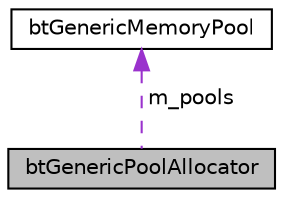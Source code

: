 digraph "btGenericPoolAllocator"
{
  edge [fontname="Helvetica",fontsize="10",labelfontname="Helvetica",labelfontsize="10"];
  node [fontname="Helvetica",fontsize="10",shape=record];
  Node1 [label="btGenericPoolAllocator",height=0.2,width=0.4,color="black", fillcolor="grey75", style="filled", fontcolor="black"];
  Node2 -> Node1 [dir="back",color="darkorchid3",fontsize="10",style="dashed",label=" m_pools" ,fontname="Helvetica"];
  Node2 [label="btGenericMemoryPool",height=0.2,width=0.4,color="black", fillcolor="white", style="filled",URL="$classbt_generic_memory_pool.html",tooltip="Generic Pool class. "];
}
